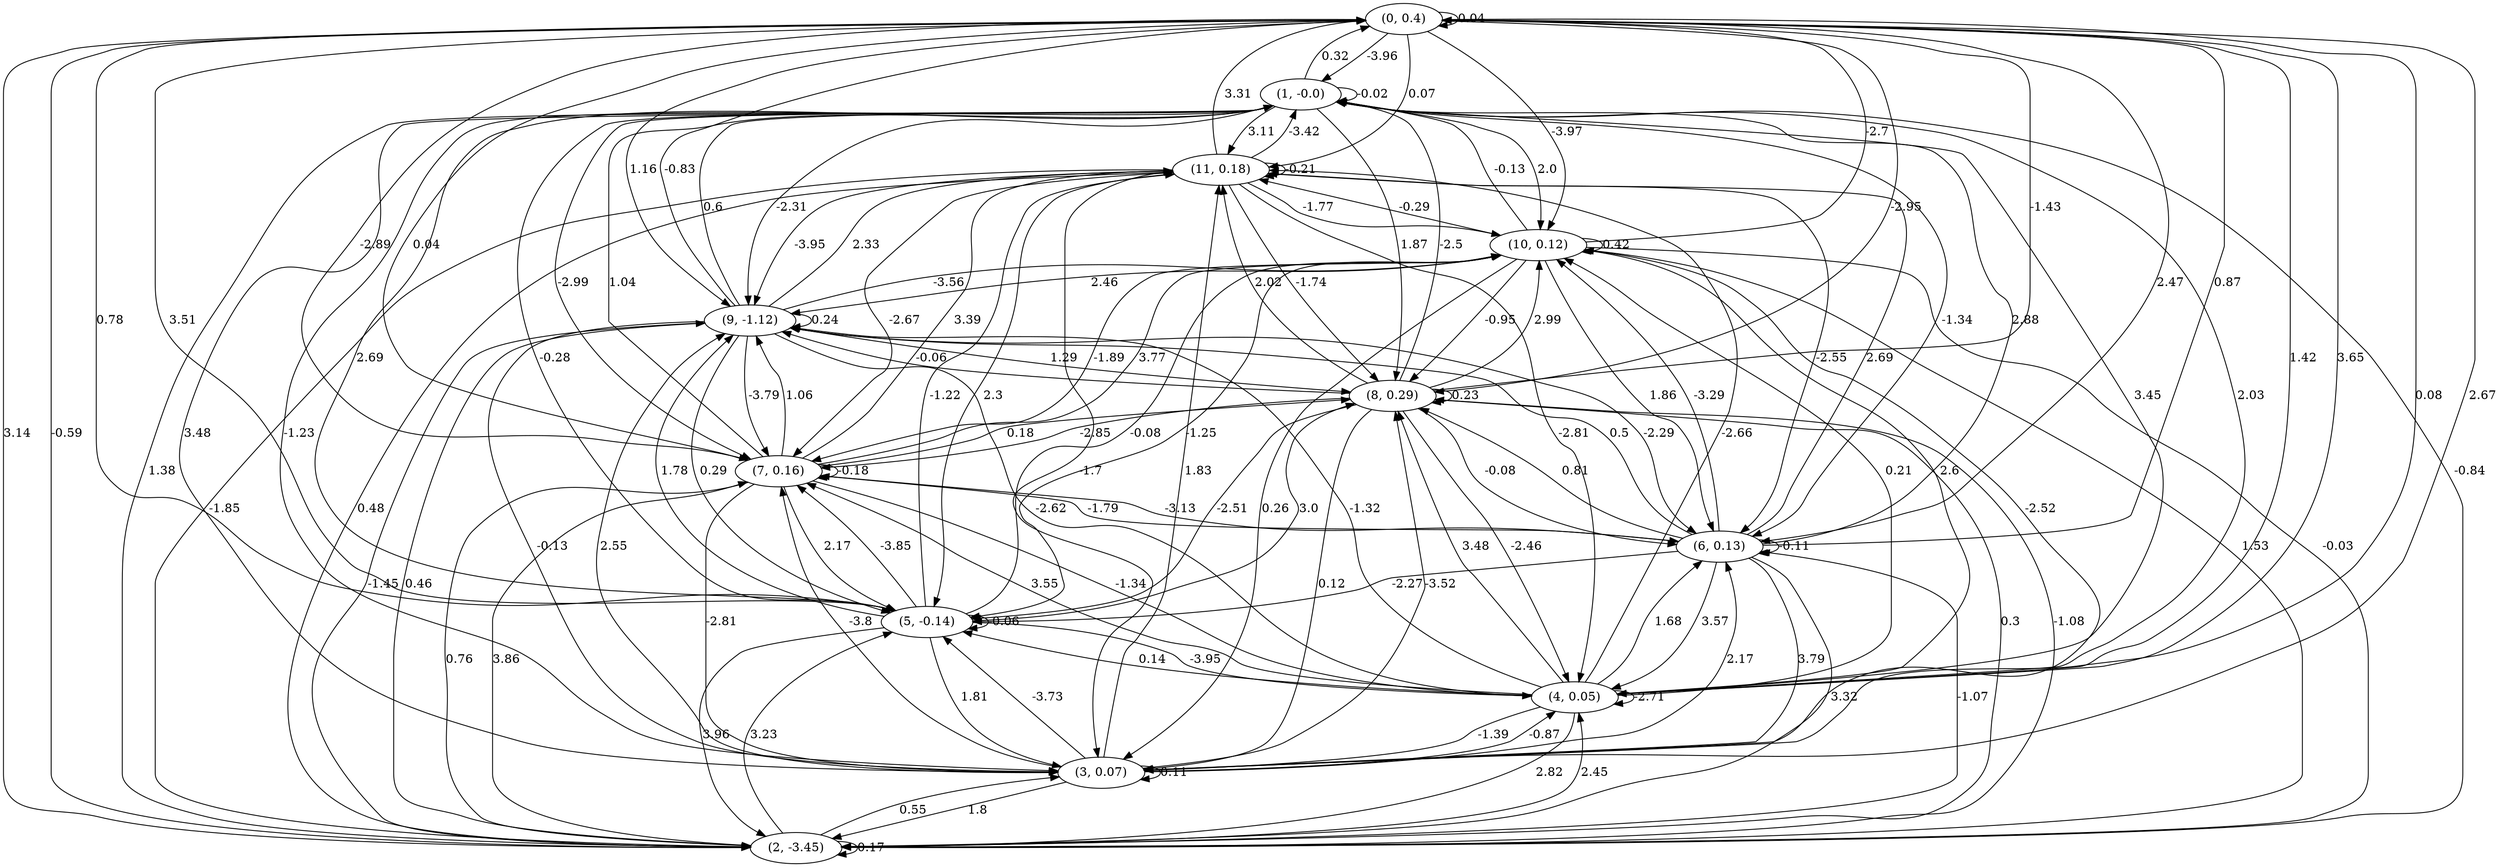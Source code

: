 digraph {
    0 [ label = "(0, 0.4)" ]
    1 [ label = "(1, -0.0)" ]
    2 [ label = "(2, -3.45)" ]
    3 [ label = "(3, 0.07)" ]
    4 [ label = "(4, 0.05)" ]
    5 [ label = "(5, -0.14)" ]
    6 [ label = "(6, 0.13)" ]
    7 [ label = "(7, 0.16)" ]
    8 [ label = "(8, 0.29)" ]
    9 [ label = "(9, -1.12)" ]
    10 [ label = "(10, 0.12)" ]
    11 [ label = "(11, 0.18)" ]
    0 -> 0 [ label = "0.04" ]
    1 -> 1 [ label = "-0.02" ]
    2 -> 2 [ label = "0.17" ]
    3 -> 3 [ label = "0.11" ]
    4 -> 4 [ label = "-2.71" ]
    5 -> 5 [ label = "-0.06" ]
    6 -> 6 [ label = "-0.11" ]
    7 -> 7 [ label = "-0.18" ]
    8 -> 8 [ label = "0.23" ]
    9 -> 9 [ label = "0.24" ]
    10 -> 10 [ label = "0.42" ]
    11 -> 11 [ label = "-0.21" ]
    1 -> 0 [ label = "0.32" ]
    2 -> 0 [ label = "-0.59" ]
    3 -> 0 [ label = "2.67" ]
    4 -> 0 [ label = "1.42" ]
    5 -> 0 [ label = "0.78" ]
    6 -> 0 [ label = "0.87" ]
    7 -> 0 [ label = "0.04" ]
    8 -> 0 [ label = "-1.43" ]
    9 -> 0 [ label = "-0.83" ]
    10 -> 0 [ label = "-2.7" ]
    11 -> 0 [ label = "3.31" ]
    0 -> 1 [ label = "-3.96" ]
    2 -> 1 [ label = "-0.84" ]
    3 -> 1 [ label = "3.48" ]
    4 -> 1 [ label = "2.03" ]
    5 -> 1 [ label = "2.69" ]
    6 -> 1 [ label = "2.88" ]
    7 -> 1 [ label = "1.04" ]
    8 -> 1 [ label = "-2.5" ]
    9 -> 1 [ label = "0.6" ]
    10 -> 1 [ label = "-0.13" ]
    11 -> 1 [ label = "-3.42" ]
    0 -> 2 [ label = "3.14" ]
    1 -> 2 [ label = "1.38" ]
    3 -> 2 [ label = "1.8" ]
    4 -> 2 [ label = "2.82" ]
    5 -> 2 [ label = "3.96" ]
    6 -> 2 [ label = "3.32" ]
    7 -> 2 [ label = "0.76" ]
    8 -> 2 [ label = "0.3" ]
    9 -> 2 [ label = "-1.45" ]
    10 -> 2 [ label = "-0.03" ]
    11 -> 2 [ label = "-1.85" ]
    0 -> 3 [ label = "0.08" ]
    1 -> 3 [ label = "-1.23" ]
    2 -> 3 [ label = "0.55" ]
    4 -> 3 [ label = "-1.39" ]
    5 -> 3 [ label = "1.81" ]
    6 -> 3 [ label = "3.79" ]
    7 -> 3 [ label = "-2.81" ]
    8 -> 3 [ label = "0.12" ]
    9 -> 3 [ label = "-0.13" ]
    10 -> 3 [ label = "0.26" ]
    11 -> 3 [ label = "-1.7" ]
    0 -> 4 [ label = "3.65" ]
    1 -> 4 [ label = "3.45" ]
    2 -> 4 [ label = "2.45" ]
    3 -> 4 [ label = "-0.87" ]
    5 -> 4 [ label = "-3.95" ]
    6 -> 4 [ label = "3.57" ]
    7 -> 4 [ label = "-1.34" ]
    8 -> 4 [ label = "-2.46" ]
    9 -> 4 [ label = "-2.62" ]
    10 -> 4 [ label = "2.6" ]
    11 -> 4 [ label = "-2.81" ]
    0 -> 5 [ label = "3.51" ]
    1 -> 5 [ label = "-0.28" ]
    2 -> 5 [ label = "3.23" ]
    3 -> 5 [ label = "-3.73" ]
    4 -> 5 [ label = "0.14" ]
    6 -> 5 [ label = "-2.27" ]
    7 -> 5 [ label = "2.17" ]
    8 -> 5 [ label = "-2.51" ]
    9 -> 5 [ label = "0.29" ]
    10 -> 5 [ label = "-1.25" ]
    11 -> 5 [ label = "2.3" ]
    0 -> 6 [ label = "2.47" ]
    1 -> 6 [ label = "-1.34" ]
    2 -> 6 [ label = "-1.07" ]
    3 -> 6 [ label = "2.17" ]
    4 -> 6 [ label = "1.68" ]
    7 -> 6 [ label = "-3.13" ]
    8 -> 6 [ label = "-0.08" ]
    9 -> 6 [ label = "-2.29" ]
    10 -> 6 [ label = "1.86" ]
    11 -> 6 [ label = "-2.55" ]
    0 -> 7 [ label = "-2.89" ]
    1 -> 7 [ label = "-2.99" ]
    2 -> 7 [ label = "3.86" ]
    3 -> 7 [ label = "-3.8" ]
    4 -> 7 [ label = "3.55" ]
    5 -> 7 [ label = "-3.85" ]
    6 -> 7 [ label = "-1.79" ]
    8 -> 7 [ label = "-2.85" ]
    9 -> 7 [ label = "-3.79" ]
    10 -> 7 [ label = "-1.89" ]
    11 -> 7 [ label = "-2.67" ]
    0 -> 8 [ label = "-2.95" ]
    1 -> 8 [ label = "1.87" ]
    2 -> 8 [ label = "-1.08" ]
    3 -> 8 [ label = "-3.52" ]
    4 -> 8 [ label = "3.48" ]
    5 -> 8 [ label = "3.0" ]
    6 -> 8 [ label = "0.81" ]
    7 -> 8 [ label = "0.18" ]
    9 -> 8 [ label = "1.29" ]
    10 -> 8 [ label = "-0.95" ]
    11 -> 8 [ label = "-1.74" ]
    0 -> 9 [ label = "1.16" ]
    1 -> 9 [ label = "-2.31" ]
    2 -> 9 [ label = "0.46" ]
    3 -> 9 [ label = "2.55" ]
    4 -> 9 [ label = "-1.32" ]
    5 -> 9 [ label = "1.78" ]
    6 -> 9 [ label = "0.5" ]
    7 -> 9 [ label = "1.06" ]
    8 -> 9 [ label = "-0.06" ]
    10 -> 9 [ label = "2.46" ]
    11 -> 9 [ label = "-3.95" ]
    0 -> 10 [ label = "-3.97" ]
    1 -> 10 [ label = "2.0" ]
    2 -> 10 [ label = "1.53" ]
    3 -> 10 [ label = "-2.52" ]
    4 -> 10 [ label = "0.21" ]
    5 -> 10 [ label = "-0.08" ]
    6 -> 10 [ label = "-3.29" ]
    7 -> 10 [ label = "3.77" ]
    8 -> 10 [ label = "2.99" ]
    9 -> 10 [ label = "-3.56" ]
    11 -> 10 [ label = "-1.77" ]
    0 -> 11 [ label = "0.07" ]
    1 -> 11 [ label = "3.11" ]
    2 -> 11 [ label = "0.48" ]
    3 -> 11 [ label = "1.83" ]
    4 -> 11 [ label = "-2.66" ]
    5 -> 11 [ label = "-1.22" ]
    6 -> 11 [ label = "2.69" ]
    7 -> 11 [ label = "3.39" ]
    8 -> 11 [ label = "2.02" ]
    9 -> 11 [ label = "2.33" ]
    10 -> 11 [ label = "-0.29" ]
}

